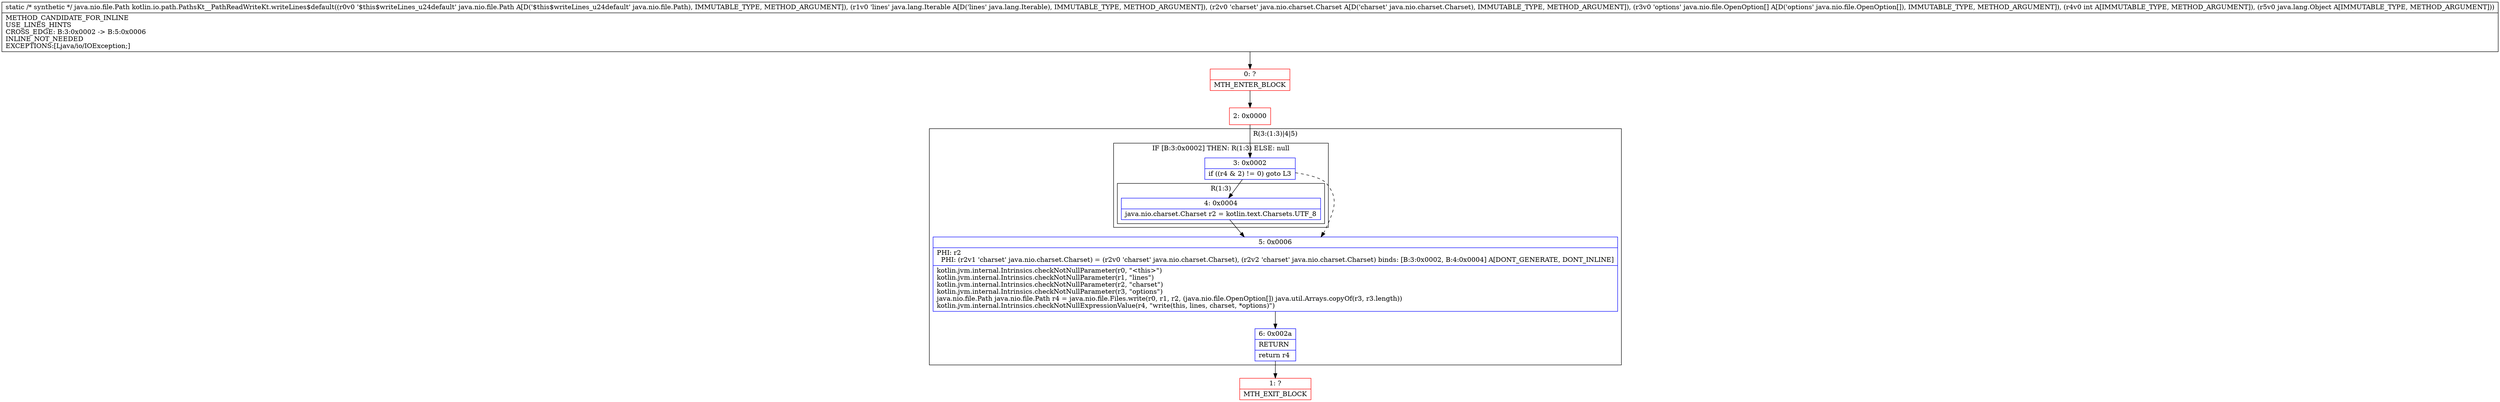 digraph "CFG forkotlin.io.path.PathsKt__PathReadWriteKt.writeLines$default(Ljava\/nio\/file\/Path;Ljava\/lang\/Iterable;Ljava\/nio\/charset\/Charset;[Ljava\/nio\/file\/OpenOption;ILjava\/lang\/Object;)Ljava\/nio\/file\/Path;" {
subgraph cluster_Region_1522917948 {
label = "R(3:(1:3)|4|5)";
node [shape=record,color=blue];
subgraph cluster_IfRegion_74083607 {
label = "IF [B:3:0x0002] THEN: R(1:3) ELSE: null";
node [shape=record,color=blue];
Node_3 [shape=record,label="{3\:\ 0x0002|if ((r4 & 2) != 0) goto L3\l}"];
subgraph cluster_Region_362387202 {
label = "R(1:3)";
node [shape=record,color=blue];
Node_4 [shape=record,label="{4\:\ 0x0004|java.nio.charset.Charset r2 = kotlin.text.Charsets.UTF_8\l}"];
}
}
Node_5 [shape=record,label="{5\:\ 0x0006|PHI: r2 \l  PHI: (r2v1 'charset' java.nio.charset.Charset) = (r2v0 'charset' java.nio.charset.Charset), (r2v2 'charset' java.nio.charset.Charset) binds: [B:3:0x0002, B:4:0x0004] A[DONT_GENERATE, DONT_INLINE]\l|kotlin.jvm.internal.Intrinsics.checkNotNullParameter(r0, \"\<this\>\")\lkotlin.jvm.internal.Intrinsics.checkNotNullParameter(r1, \"lines\")\lkotlin.jvm.internal.Intrinsics.checkNotNullParameter(r2, \"charset\")\lkotlin.jvm.internal.Intrinsics.checkNotNullParameter(r3, \"options\")\ljava.nio.file.Path java.nio.file.Path r4 = java.nio.file.Files.write(r0, r1, r2, (java.nio.file.OpenOption[]) java.util.Arrays.copyOf(r3, r3.length))\lkotlin.jvm.internal.Intrinsics.checkNotNullExpressionValue(r4, \"write(this, lines, charset, *options)\")\l}"];
Node_6 [shape=record,label="{6\:\ 0x002a|RETURN\l|return r4\l}"];
}
Node_0 [shape=record,color=red,label="{0\:\ ?|MTH_ENTER_BLOCK\l}"];
Node_2 [shape=record,color=red,label="{2\:\ 0x0000}"];
Node_1 [shape=record,color=red,label="{1\:\ ?|MTH_EXIT_BLOCK\l}"];
MethodNode[shape=record,label="{static \/* synthetic *\/ java.nio.file.Path kotlin.io.path.PathsKt__PathReadWriteKt.writeLines$default((r0v0 '$this$writeLines_u24default' java.nio.file.Path A[D('$this$writeLines_u24default' java.nio.file.Path), IMMUTABLE_TYPE, METHOD_ARGUMENT]), (r1v0 'lines' java.lang.Iterable A[D('lines' java.lang.Iterable), IMMUTABLE_TYPE, METHOD_ARGUMENT]), (r2v0 'charset' java.nio.charset.Charset A[D('charset' java.nio.charset.Charset), IMMUTABLE_TYPE, METHOD_ARGUMENT]), (r3v0 'options' java.nio.file.OpenOption[] A[D('options' java.nio.file.OpenOption[]), IMMUTABLE_TYPE, METHOD_ARGUMENT]), (r4v0 int A[IMMUTABLE_TYPE, METHOD_ARGUMENT]), (r5v0 java.lang.Object A[IMMUTABLE_TYPE, METHOD_ARGUMENT]))  | METHOD_CANDIDATE_FOR_INLINE\lUSE_LINES_HINTS\lCROSS_EDGE: B:3:0x0002 \-\> B:5:0x0006\lINLINE_NOT_NEEDED\lEXCEPTIONS:[Ljava\/io\/IOException;]\l}"];
MethodNode -> Node_0;Node_3 -> Node_4;
Node_3 -> Node_5[style=dashed];
Node_4 -> Node_5;
Node_5 -> Node_6;
Node_6 -> Node_1;
Node_0 -> Node_2;
Node_2 -> Node_3;
}

